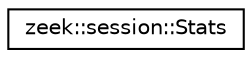 digraph "Graphical Class Hierarchy"
{
 // LATEX_PDF_SIZE
  edge [fontname="Helvetica",fontsize="10",labelfontname="Helvetica",labelfontsize="10"];
  node [fontname="Helvetica",fontsize="10",shape=record];
  rankdir="LR";
  Node0 [label="zeek::session::Stats",height=0.2,width=0.4,color="black", fillcolor="white", style="filled",URL="$db/d73/namespacezeek_1_1session.html#d2/dd4/structzeek_1_1session_1_1Stats",tooltip=" "];
}
